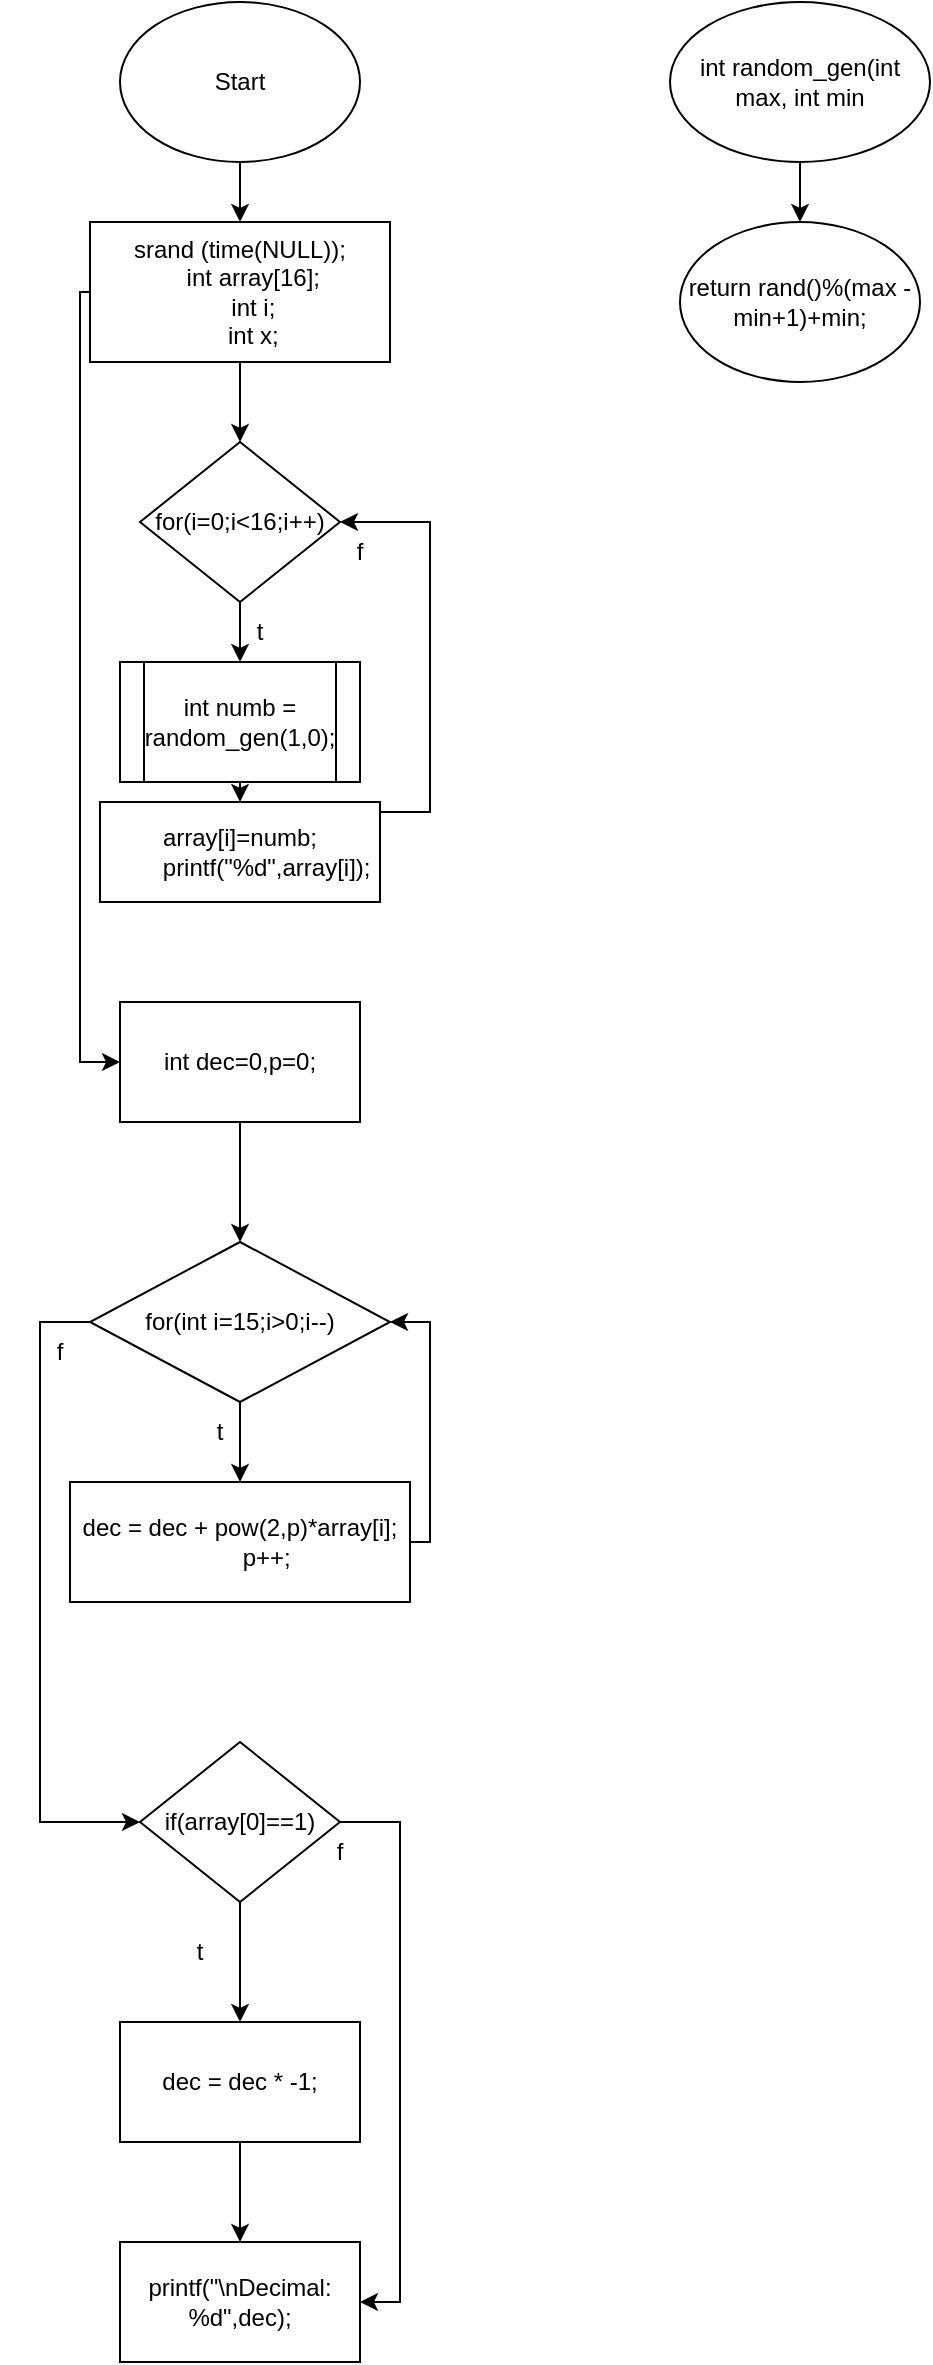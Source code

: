 <mxfile version="17.2.4" type="device"><diagram id="C5RBs43oDa-KdzZeNtuy" name="Page-1"><mxGraphModel dx="938" dy="587" grid="1" gridSize="10" guides="1" tooltips="1" connect="1" arrows="1" fold="1" page="1" pageScale="1" pageWidth="827" pageHeight="1169" math="0" shadow="0"><root><mxCell id="WIyWlLk6GJQsqaUBKTNV-0"/><mxCell id="WIyWlLk6GJQsqaUBKTNV-1" parent="WIyWlLk6GJQsqaUBKTNV-0"/><mxCell id="GNzRr3T3sf0duJWSv8Qx-10" style="edgeStyle=orthogonalEdgeStyle;rounded=0;orthogonalLoop=1;jettySize=auto;html=1;exitX=0.5;exitY=1;exitDx=0;exitDy=0;entryX=0.5;entryY=0;entryDx=0;entryDy=0;" edge="1" parent="WIyWlLk6GJQsqaUBKTNV-1" source="GNzRr3T3sf0duJWSv8Qx-0" target="GNzRr3T3sf0duJWSv8Qx-1"><mxGeometry relative="1" as="geometry"/></mxCell><mxCell id="GNzRr3T3sf0duJWSv8Qx-0" value="Start" style="ellipse;whiteSpace=wrap;html=1;" vertex="1" parent="WIyWlLk6GJQsqaUBKTNV-1"><mxGeometry x="110" y="30" width="120" height="80" as="geometry"/></mxCell><mxCell id="GNzRr3T3sf0duJWSv8Qx-11" style="edgeStyle=orthogonalEdgeStyle;rounded=0;orthogonalLoop=1;jettySize=auto;html=1;exitX=0.5;exitY=1;exitDx=0;exitDy=0;entryX=0.5;entryY=0;entryDx=0;entryDy=0;" edge="1" parent="WIyWlLk6GJQsqaUBKTNV-1" source="GNzRr3T3sf0duJWSv8Qx-1" target="GNzRr3T3sf0duJWSv8Qx-2"><mxGeometry relative="1" as="geometry"/></mxCell><mxCell id="GNzRr3T3sf0duJWSv8Qx-15" style="edgeStyle=orthogonalEdgeStyle;rounded=0;orthogonalLoop=1;jettySize=auto;html=1;entryX=0;entryY=0.5;entryDx=0;entryDy=0;" edge="1" parent="WIyWlLk6GJQsqaUBKTNV-1" source="GNzRr3T3sf0duJWSv8Qx-1" target="GNzRr3T3sf0duJWSv8Qx-4"><mxGeometry relative="1" as="geometry"><Array as="points"><mxPoint x="90" y="175"/><mxPoint x="90" y="560"/></Array></mxGeometry></mxCell><mxCell id="GNzRr3T3sf0duJWSv8Qx-1" value="srand (time(NULL));&lt;br&gt;&amp;nbsp; &amp;nbsp; int array[16];&lt;br&gt;&amp;nbsp; &amp;nbsp; int i;&lt;br&gt;&amp;nbsp; &amp;nbsp; int x;" style="rounded=0;whiteSpace=wrap;html=1;" vertex="1" parent="WIyWlLk6GJQsqaUBKTNV-1"><mxGeometry x="95" y="140" width="150" height="70" as="geometry"/></mxCell><mxCell id="GNzRr3T3sf0duJWSv8Qx-12" style="edgeStyle=orthogonalEdgeStyle;rounded=0;orthogonalLoop=1;jettySize=auto;html=1;exitX=0.5;exitY=1;exitDx=0;exitDy=0;" edge="1" parent="WIyWlLk6GJQsqaUBKTNV-1" source="GNzRr3T3sf0duJWSv8Qx-2"><mxGeometry relative="1" as="geometry"><mxPoint x="170" y="360" as="targetPoint"/></mxGeometry></mxCell><mxCell id="GNzRr3T3sf0duJWSv8Qx-2" value="for(i=0;i&amp;lt;16;i++)" style="rhombus;whiteSpace=wrap;html=1;" vertex="1" parent="WIyWlLk6GJQsqaUBKTNV-1"><mxGeometry x="120" y="250" width="100" height="80" as="geometry"/></mxCell><mxCell id="GNzRr3T3sf0duJWSv8Qx-14" style="edgeStyle=orthogonalEdgeStyle;rounded=0;orthogonalLoop=1;jettySize=auto;html=1;entryX=1;entryY=0.5;entryDx=0;entryDy=0;" edge="1" parent="WIyWlLk6GJQsqaUBKTNV-1" source="GNzRr3T3sf0duJWSv8Qx-3" target="GNzRr3T3sf0duJWSv8Qx-2"><mxGeometry relative="1" as="geometry"><Array as="points"><mxPoint x="265" y="435"/><mxPoint x="265" y="290"/></Array></mxGeometry></mxCell><mxCell id="GNzRr3T3sf0duJWSv8Qx-3" value="&lt;div&gt;&lt;span&gt;array[i]=numb;&lt;/span&gt;&lt;br&gt;&lt;/div&gt;&lt;div&gt;&amp;nbsp; &amp;nbsp; &amp;nbsp; &amp;nbsp; printf(&quot;%d&quot;,array[i]);&lt;/div&gt;" style="rounded=0;whiteSpace=wrap;html=1;" vertex="1" parent="WIyWlLk6GJQsqaUBKTNV-1"><mxGeometry x="100" y="430" width="140" height="50" as="geometry"/></mxCell><mxCell id="GNzRr3T3sf0duJWSv8Qx-16" style="edgeStyle=orthogonalEdgeStyle;rounded=0;orthogonalLoop=1;jettySize=auto;html=1;exitX=0.5;exitY=1;exitDx=0;exitDy=0;" edge="1" parent="WIyWlLk6GJQsqaUBKTNV-1" source="GNzRr3T3sf0duJWSv8Qx-4" target="GNzRr3T3sf0duJWSv8Qx-5"><mxGeometry relative="1" as="geometry"/></mxCell><mxCell id="GNzRr3T3sf0duJWSv8Qx-4" value="int dec=0,p=0;" style="rounded=0;whiteSpace=wrap;html=1;" vertex="1" parent="WIyWlLk6GJQsqaUBKTNV-1"><mxGeometry x="110" y="530" width="120" height="60" as="geometry"/></mxCell><mxCell id="GNzRr3T3sf0duJWSv8Qx-17" style="edgeStyle=orthogonalEdgeStyle;rounded=0;orthogonalLoop=1;jettySize=auto;html=1;exitX=0.5;exitY=1;exitDx=0;exitDy=0;" edge="1" parent="WIyWlLk6GJQsqaUBKTNV-1" source="GNzRr3T3sf0duJWSv8Qx-5" target="GNzRr3T3sf0duJWSv8Qx-6"><mxGeometry relative="1" as="geometry"/></mxCell><mxCell id="GNzRr3T3sf0duJWSv8Qx-18" style="edgeStyle=orthogonalEdgeStyle;rounded=0;orthogonalLoop=1;jettySize=auto;html=1;entryX=0;entryY=0.5;entryDx=0;entryDy=0;" edge="1" parent="WIyWlLk6GJQsqaUBKTNV-1" source="GNzRr3T3sf0duJWSv8Qx-5" target="GNzRr3T3sf0duJWSv8Qx-7"><mxGeometry relative="1" as="geometry"><Array as="points"><mxPoint x="70" y="690"/><mxPoint x="70" y="940"/></Array></mxGeometry></mxCell><mxCell id="GNzRr3T3sf0duJWSv8Qx-5" value="for(int i=15;i&amp;gt;0;i--)" style="rhombus;whiteSpace=wrap;html=1;" vertex="1" parent="WIyWlLk6GJQsqaUBKTNV-1"><mxGeometry x="95" y="650" width="150" height="80" as="geometry"/></mxCell><mxCell id="GNzRr3T3sf0duJWSv8Qx-19" style="edgeStyle=orthogonalEdgeStyle;rounded=0;orthogonalLoop=1;jettySize=auto;html=1;entryX=1;entryY=0.5;entryDx=0;entryDy=0;" edge="1" parent="WIyWlLk6GJQsqaUBKTNV-1" source="GNzRr3T3sf0duJWSv8Qx-6" target="GNzRr3T3sf0duJWSv8Qx-5"><mxGeometry relative="1" as="geometry"><Array as="points"><mxPoint x="265" y="800"/><mxPoint x="265" y="690"/></Array></mxGeometry></mxCell><mxCell id="GNzRr3T3sf0duJWSv8Qx-6" value="&lt;div&gt;dec = dec + pow(2,p)*array[i];&lt;/div&gt;&lt;div&gt;&amp;nbsp; &amp;nbsp; &amp;nbsp; &amp;nbsp; p++;&lt;/div&gt;" style="rounded=0;whiteSpace=wrap;html=1;" vertex="1" parent="WIyWlLk6GJQsqaUBKTNV-1"><mxGeometry x="85" y="770" width="170" height="60" as="geometry"/></mxCell><mxCell id="GNzRr3T3sf0duJWSv8Qx-20" style="edgeStyle=orthogonalEdgeStyle;rounded=0;orthogonalLoop=1;jettySize=auto;html=1;exitX=0.5;exitY=1;exitDx=0;exitDy=0;" edge="1" parent="WIyWlLk6GJQsqaUBKTNV-1" source="GNzRr3T3sf0duJWSv8Qx-7" target="GNzRr3T3sf0duJWSv8Qx-8"><mxGeometry relative="1" as="geometry"/></mxCell><mxCell id="GNzRr3T3sf0duJWSv8Qx-21" style="edgeStyle=orthogonalEdgeStyle;rounded=0;orthogonalLoop=1;jettySize=auto;html=1;entryX=1;entryY=0.5;entryDx=0;entryDy=0;" edge="1" parent="WIyWlLk6GJQsqaUBKTNV-1" source="GNzRr3T3sf0duJWSv8Qx-7" target="GNzRr3T3sf0duJWSv8Qx-9"><mxGeometry relative="1" as="geometry"><Array as="points"><mxPoint x="250" y="940"/><mxPoint x="250" y="1180"/></Array></mxGeometry></mxCell><mxCell id="GNzRr3T3sf0duJWSv8Qx-7" value="if(array[0]==1)" style="rhombus;whiteSpace=wrap;html=1;" vertex="1" parent="WIyWlLk6GJQsqaUBKTNV-1"><mxGeometry x="120" y="900" width="100" height="80" as="geometry"/></mxCell><mxCell id="GNzRr3T3sf0duJWSv8Qx-22" style="edgeStyle=orthogonalEdgeStyle;rounded=0;orthogonalLoop=1;jettySize=auto;html=1;exitX=0.5;exitY=1;exitDx=0;exitDy=0;entryX=0.5;entryY=0;entryDx=0;entryDy=0;" edge="1" parent="WIyWlLk6GJQsqaUBKTNV-1" source="GNzRr3T3sf0duJWSv8Qx-8" target="GNzRr3T3sf0duJWSv8Qx-9"><mxGeometry relative="1" as="geometry"/></mxCell><mxCell id="GNzRr3T3sf0duJWSv8Qx-8" value="dec = dec * -1;" style="rounded=0;whiteSpace=wrap;html=1;" vertex="1" parent="WIyWlLk6GJQsqaUBKTNV-1"><mxGeometry x="110" y="1040" width="120" height="60" as="geometry"/></mxCell><mxCell id="GNzRr3T3sf0duJWSv8Qx-9" value="printf(&quot;\nDecimal: %d&quot;,dec);" style="rounded=0;whiteSpace=wrap;html=1;" vertex="1" parent="WIyWlLk6GJQsqaUBKTNV-1"><mxGeometry x="110" y="1150" width="120" height="60" as="geometry"/></mxCell><mxCell id="GNzRr3T3sf0duJWSv8Qx-23" value="t" style="text;html=1;strokeColor=none;fillColor=none;align=center;verticalAlign=middle;whiteSpace=wrap;rounded=0;" vertex="1" parent="WIyWlLk6GJQsqaUBKTNV-1"><mxGeometry x="120" y="990" width="60" height="30" as="geometry"/></mxCell><mxCell id="GNzRr3T3sf0duJWSv8Qx-24" value="f" style="text;html=1;strokeColor=none;fillColor=none;align=center;verticalAlign=middle;whiteSpace=wrap;rounded=0;" vertex="1" parent="WIyWlLk6GJQsqaUBKTNV-1"><mxGeometry x="190" y="940" width="60" height="30" as="geometry"/></mxCell><mxCell id="GNzRr3T3sf0duJWSv8Qx-25" value="t" style="text;html=1;strokeColor=none;fillColor=none;align=center;verticalAlign=middle;whiteSpace=wrap;rounded=0;" vertex="1" parent="WIyWlLk6GJQsqaUBKTNV-1"><mxGeometry x="130" y="730" width="60" height="30" as="geometry"/></mxCell><mxCell id="GNzRr3T3sf0duJWSv8Qx-26" value="f" style="text;html=1;strokeColor=none;fillColor=none;align=center;verticalAlign=middle;whiteSpace=wrap;rounded=0;" vertex="1" parent="WIyWlLk6GJQsqaUBKTNV-1"><mxGeometry x="50" y="690" width="60" height="30" as="geometry"/></mxCell><mxCell id="GNzRr3T3sf0duJWSv8Qx-27" value="t" style="text;html=1;strokeColor=none;fillColor=none;align=center;verticalAlign=middle;whiteSpace=wrap;rounded=0;" vertex="1" parent="WIyWlLk6GJQsqaUBKTNV-1"><mxGeometry x="150" y="330" width="60" height="30" as="geometry"/></mxCell><mxCell id="GNzRr3T3sf0duJWSv8Qx-28" value="f" style="text;html=1;strokeColor=none;fillColor=none;align=center;verticalAlign=middle;whiteSpace=wrap;rounded=0;" vertex="1" parent="WIyWlLk6GJQsqaUBKTNV-1"><mxGeometry x="200" y="290" width="60" height="30" as="geometry"/></mxCell><mxCell id="GNzRr3T3sf0duJWSv8Qx-33" style="edgeStyle=orthogonalEdgeStyle;rounded=0;orthogonalLoop=1;jettySize=auto;html=1;exitX=0.5;exitY=1;exitDx=0;exitDy=0;entryX=0.5;entryY=0;entryDx=0;entryDy=0;" edge="1" parent="WIyWlLk6GJQsqaUBKTNV-1" source="GNzRr3T3sf0duJWSv8Qx-31" target="GNzRr3T3sf0duJWSv8Qx-32"><mxGeometry relative="1" as="geometry"/></mxCell><mxCell id="GNzRr3T3sf0duJWSv8Qx-31" value="int random_gen(int max, int min" style="ellipse;whiteSpace=wrap;html=1;" vertex="1" parent="WIyWlLk6GJQsqaUBKTNV-1"><mxGeometry x="385" y="30" width="130" height="80" as="geometry"/></mxCell><mxCell id="GNzRr3T3sf0duJWSv8Qx-32" value="return rand()%(max - min+1)+min;" style="ellipse;whiteSpace=wrap;html=1;" vertex="1" parent="WIyWlLk6GJQsqaUBKTNV-1"><mxGeometry x="390" y="140" width="120" height="80" as="geometry"/></mxCell><mxCell id="GNzRr3T3sf0duJWSv8Qx-35" style="edgeStyle=orthogonalEdgeStyle;rounded=0;orthogonalLoop=1;jettySize=auto;html=1;exitX=0.5;exitY=1;exitDx=0;exitDy=0;entryX=0.5;entryY=0;entryDx=0;entryDy=0;" edge="1" parent="WIyWlLk6GJQsqaUBKTNV-1" source="GNzRr3T3sf0duJWSv8Qx-34" target="GNzRr3T3sf0duJWSv8Qx-3"><mxGeometry relative="1" as="geometry"/></mxCell><mxCell id="GNzRr3T3sf0duJWSv8Qx-34" value="&lt;span&gt;int numb = random_gen(1,0);&lt;/span&gt;" style="shape=process;whiteSpace=wrap;html=1;backgroundOutline=1;" vertex="1" parent="WIyWlLk6GJQsqaUBKTNV-1"><mxGeometry x="110" y="360" width="120" height="60" as="geometry"/></mxCell></root></mxGraphModel></diagram></mxfile>